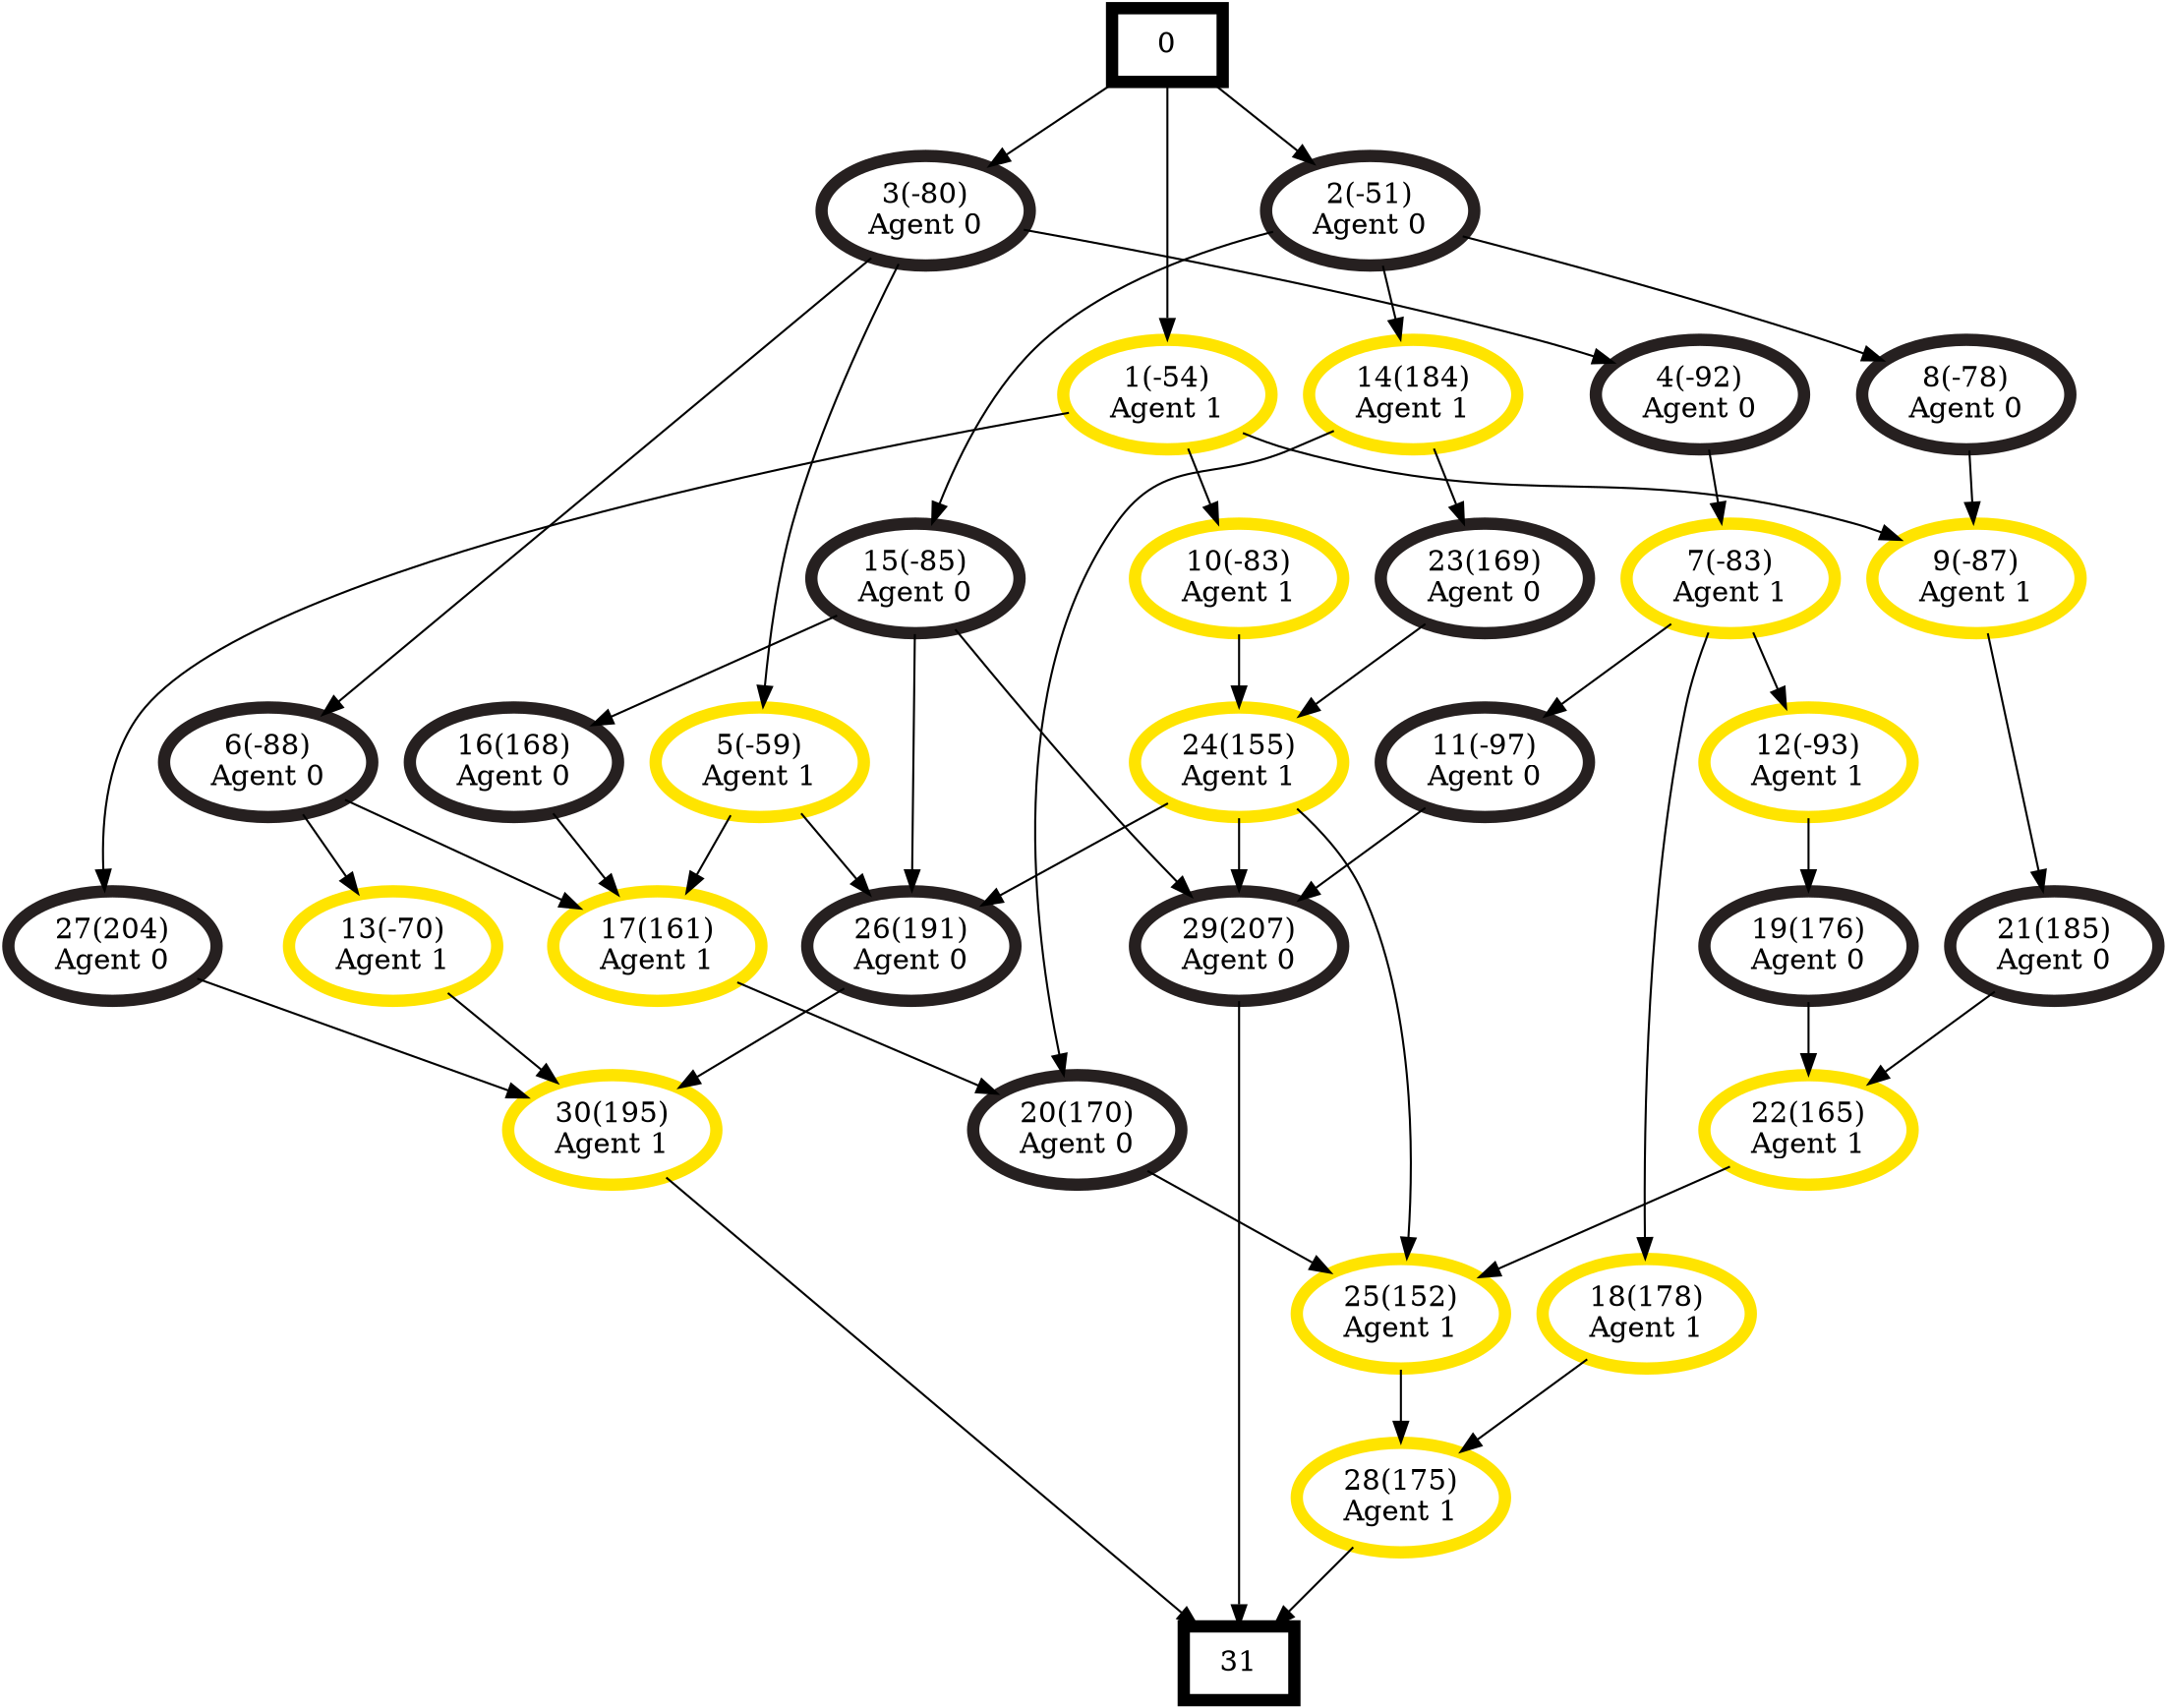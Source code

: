digraph "J3010_1.RCP" {
	0 ->1;
	0 ->2;
	0 ->3;
	1 ->9;
	1 ->10;
	1 ->27;
	2 ->8;
	2 ->14;
	2 ->15;
	3 ->4;
	3 ->5;
	3 ->6;
	4 ->7;
	5 ->17;
	5 ->26;
	6 ->13;
	6 ->17;
	7 ->11;
	7 ->12;
	7 ->18;
	8 ->9;
	9 ->21;
	10 ->24;
	11 ->29;
	12 ->19;
	13 ->30;
	14 ->20;
	14 ->23;
	15 ->16;
	15 ->26;
	15 ->29;
	16 ->17;
	17 ->20;
	18 ->28;
	19 ->22;
	20 ->25;
	21 ->22;
	22 ->25;
	23 ->24;
	24 ->25;
	24 ->26;
	24 ->29;
	25 ->28;
	26 ->30;
	27 ->30;
	28 ->31;
	29 ->31;
	30 ->31;
0 [label="0",penwidth=6,shape=box];
1 [label="1(-54)\nAgent 1",color="0.149020,1.000000,1.000000",penwidth=6];
2 [label="2(-51)\nAgent 0",color="1.000000,0.149020,0.149020",penwidth=6];
3 [label="3(-80)\nAgent 0",color="1.000000,0.149020,0.149020",penwidth=6];
4 [label="4(-92)\nAgent 0",color="1.000000,0.149020,0.149020",penwidth=6];
5 [label="5(-59)\nAgent 1",color="0.149020,1.000000,1.000000",penwidth=6];
6 [label="6(-88)\nAgent 0",color="1.000000,0.149020,0.149020",penwidth=6];
7 [label="7(-83)\nAgent 1",color="0.149020,1.000000,1.000000",penwidth=6];
8 [label="8(-78)\nAgent 0",color="1.000000,0.149020,0.149020",penwidth=6];
9 [label="9(-87)\nAgent 1",color="0.149020,1.000000,1.000000",penwidth=6];
10 [label="10(-83)\nAgent 1",color="0.149020,1.000000,1.000000",penwidth=6];
11 [label="11(-97)\nAgent 0",color="1.000000,0.149020,0.149020",penwidth=6];
12 [label="12(-93)\nAgent 1",color="0.149020,1.000000,1.000000",penwidth=6];
13 [label="13(-70)\nAgent 1",color="0.149020,1.000000,1.000000",penwidth=6];
14 [label="14(184)\nAgent 1",color="0.149020,1.000000,1.000000",penwidth=6];
15 [label="15(-85)\nAgent 0",color="1.000000,0.149020,0.149020",penwidth=6];
16 [label="16(168)\nAgent 0",color="1.000000,0.149020,0.149020",penwidth=6];
17 [label="17(161)\nAgent 1",color="0.149020,1.000000,1.000000",penwidth=6];
18 [label="18(178)\nAgent 1",color="0.149020,1.000000,1.000000",penwidth=6];
19 [label="19(176)\nAgent 0",color="1.000000,0.149020,0.149020",penwidth=6];
20 [label="20(170)\nAgent 0",color="1.000000,0.149020,0.149020",penwidth=6];
21 [label="21(185)\nAgent 0",color="1.000000,0.149020,0.149020",penwidth=6];
22 [label="22(165)\nAgent 1",color="0.149020,1.000000,1.000000",penwidth=6];
23 [label="23(169)\nAgent 0",color="1.000000,0.149020,0.149020",penwidth=6];
24 [label="24(155)\nAgent 1",color="0.149020,1.000000,1.000000",penwidth=6];
25 [label="25(152)\nAgent 1",color="0.149020,1.000000,1.000000",penwidth=6];
26 [label="26(191)\nAgent 0",color="1.000000,0.149020,0.149020",penwidth=6];
27 [label="27(204)\nAgent 0",color="1.000000,0.149020,0.149020",penwidth=6];
28 [label="28(175)\nAgent 1",color="0.149020,1.000000,1.000000",penwidth=6];
29 [label="29(207)\nAgent 0",color="1.000000,0.149020,0.149020",penwidth=6];
30 [label="30(195)\nAgent 1",color="0.149020,1.000000,1.000000",penwidth=6];
31 [label="31",penwidth=6,shape=box];
}